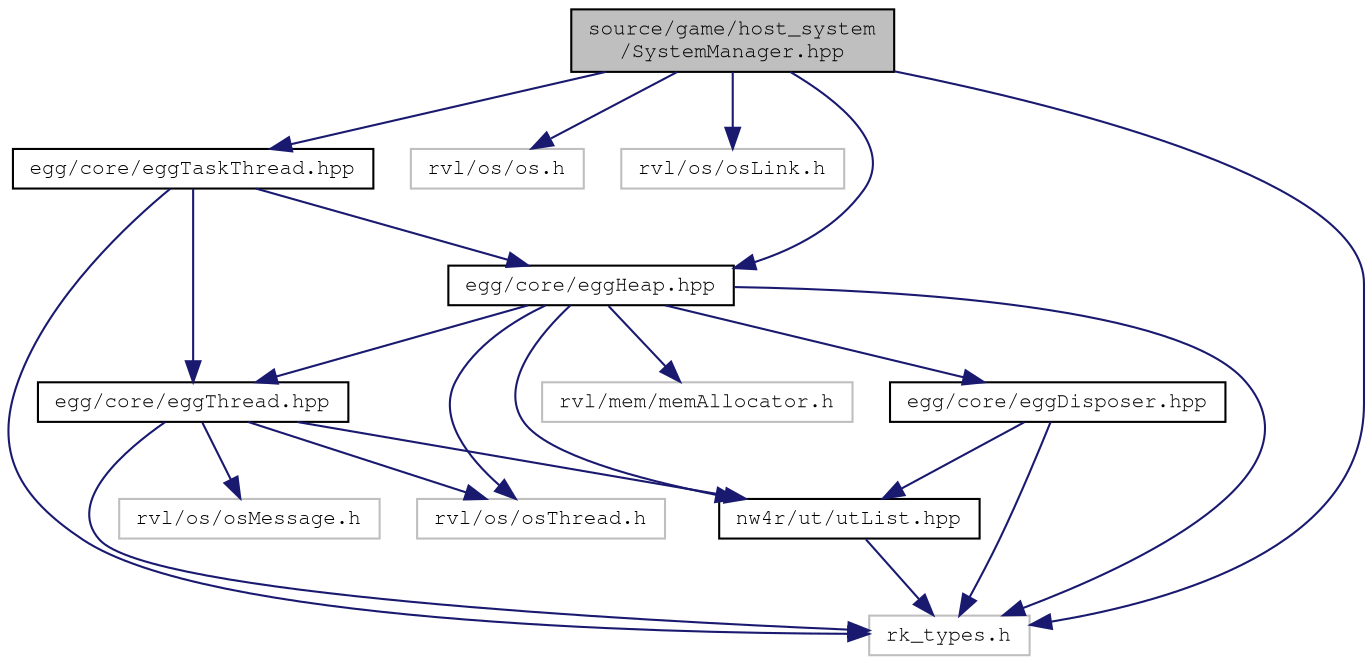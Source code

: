 digraph "source/game/host_system/SystemManager.hpp"
{
 // LATEX_PDF_SIZE
  edge [fontname="FreeMono",fontsize="10",labelfontname="FreeMono",labelfontsize="10"];
  node [fontname="FreeMono",fontsize="10",shape=record];
  Node1 [label="source/game/host_system\l/SystemManager.hpp",height=0.2,width=0.4,color="black", fillcolor="grey75", style="filled", fontcolor="black",tooltip="System Manager."];
  Node1 -> Node2 [color="midnightblue",fontsize="10",style="solid",fontname="FreeMono"];
  Node2 [label="rk_types.h",height=0.2,width=0.4,color="grey75", fillcolor="white", style="filled",tooltip=" "];
  Node1 -> Node3 [color="midnightblue",fontsize="10",style="solid",fontname="FreeMono"];
  Node3 [label="rvl/os/os.h",height=0.2,width=0.4,color="grey75", fillcolor="white", style="filled",tooltip=" "];
  Node1 -> Node4 [color="midnightblue",fontsize="10",style="solid",fontname="FreeMono"];
  Node4 [label="rvl/os/osLink.h",height=0.2,width=0.4,color="grey75", fillcolor="white", style="filled",tooltip=" "];
  Node1 -> Node5 [color="midnightblue",fontsize="10",style="solid",fontname="FreeMono"];
  Node5 [label="egg/core/eggHeap.hpp",height=0.2,width=0.4,color="black", fillcolor="white", style="filled",URL="$egg_heap_8hpp.html",tooltip="Base Heap class."];
  Node5 -> Node6 [color="midnightblue",fontsize="10",style="solid",fontname="FreeMono"];
  Node6 [label="egg/core/eggDisposer.hpp",height=0.2,width=0.4,color="black", fillcolor="white", style="filled",URL="$egg_disposer_8hpp.html",tooltip="Headers for EGG::Disposer."];
  Node6 -> Node7 [color="midnightblue",fontsize="10",style="solid",fontname="FreeMono"];
  Node7 [label="nw4r/ut/utList.hpp",height=0.2,width=0.4,color="black", fillcolor="white", style="filled",URL="$ut_list_8hpp_source.html",tooltip=" "];
  Node7 -> Node2 [color="midnightblue",fontsize="10",style="solid",fontname="FreeMono"];
  Node6 -> Node2 [color="midnightblue",fontsize="10",style="solid",fontname="FreeMono"];
  Node5 -> Node7 [color="midnightblue",fontsize="10",style="solid",fontname="FreeMono"];
  Node5 -> Node2 [color="midnightblue",fontsize="10",style="solid",fontname="FreeMono"];
  Node5 -> Node8 [color="midnightblue",fontsize="10",style="solid",fontname="FreeMono"];
  Node8 [label="rvl/os/osThread.h",height=0.2,width=0.4,color="grey75", fillcolor="white", style="filled",tooltip=" "];
  Node5 -> Node9 [color="midnightblue",fontsize="10",style="solid",fontname="FreeMono"];
  Node9 [label="rvl/mem/memAllocator.h",height=0.2,width=0.4,color="grey75", fillcolor="white", style="filled",tooltip=" "];
  Node5 -> Node10 [color="midnightblue",fontsize="10",style="solid",fontname="FreeMono"];
  Node10 [label="egg/core/eggThread.hpp",height=0.2,width=0.4,color="black", fillcolor="white", style="filled",URL="$egg_thread_8hpp.html",tooltip="Thread class for extending."];
  Node10 -> Node7 [color="midnightblue",fontsize="10",style="solid",fontname="FreeMono"];
  Node10 -> Node2 [color="midnightblue",fontsize="10",style="solid",fontname="FreeMono"];
  Node10 -> Node11 [color="midnightblue",fontsize="10",style="solid",fontname="FreeMono"];
  Node11 [label="rvl/os/osMessage.h",height=0.2,width=0.4,color="grey75", fillcolor="white", style="filled",tooltip=" "];
  Node10 -> Node8 [color="midnightblue",fontsize="10",style="solid",fontname="FreeMono"];
  Node1 -> Node12 [color="midnightblue",fontsize="10",style="solid",fontname="FreeMono"];
  Node12 [label="egg/core/eggTaskThread.hpp",height=0.2,width=0.4,color="black", fillcolor="white", style="filled",URL="$egg_task_thread_8hpp.html",tooltip="TODO."];
  Node12 -> Node5 [color="midnightblue",fontsize="10",style="solid",fontname="FreeMono"];
  Node12 -> Node10 [color="midnightblue",fontsize="10",style="solid",fontname="FreeMono"];
  Node12 -> Node2 [color="midnightblue",fontsize="10",style="solid",fontname="FreeMono"];
}
